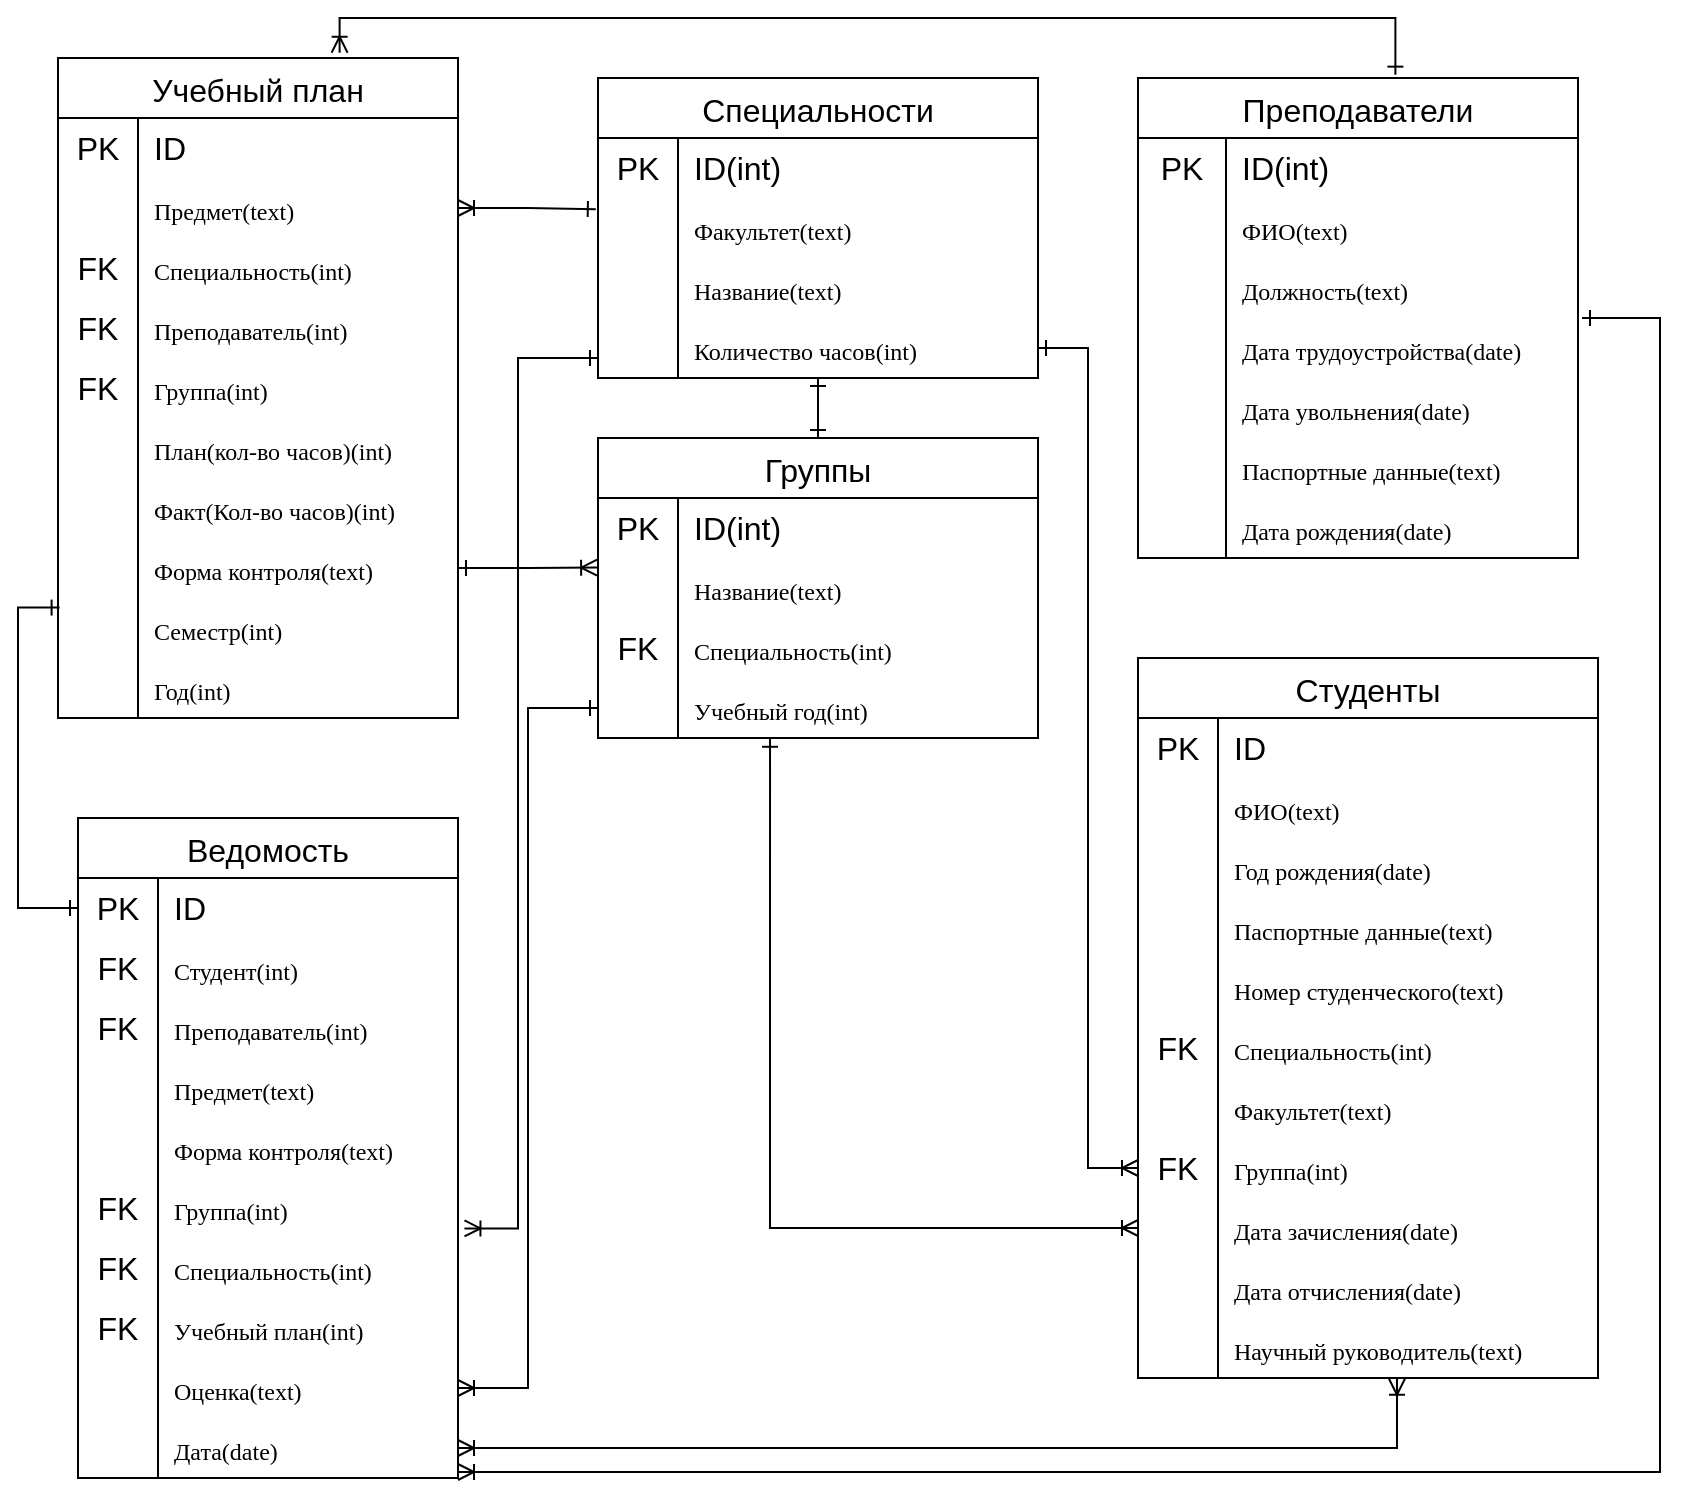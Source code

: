 <mxfile version="24.3.1" type="github">
  <diagram name="Page-1" id="2ca16b54-16f6-2749-3443-fa8db7711227">
    <mxGraphModel dx="1400" dy="1603" grid="1" gridSize="10" guides="1" tooltips="1" connect="1" arrows="1" fold="1" page="1" pageScale="1" pageWidth="1100" pageHeight="850" background="none" math="0" shadow="0">
      <root>
        <mxCell id="0" />
        <mxCell id="1" parent="0" />
        <mxCell id="u-qPDip1wJhZ4_mHXigb-9" value="Учебный план" style="shape=table;startSize=30;container=1;collapsible=0;childLayout=tableLayout;fixedRows=1;rowLines=0;fontStyle=0;strokeColor=default;fontSize=16;" parent="1" vertex="1">
          <mxGeometry x="60" y="-810" width="200" height="330" as="geometry" />
        </mxCell>
        <mxCell id="u-qPDip1wJhZ4_mHXigb-10" value="" style="shape=tableRow;horizontal=0;startSize=0;swimlaneHead=0;swimlaneBody=0;top=0;left=0;bottom=0;right=0;collapsible=0;dropTarget=0;fillColor=none;points=[[0,0.5],[1,0.5]];portConstraint=eastwest;strokeColor=inherit;fontSize=16;" parent="u-qPDip1wJhZ4_mHXigb-9" vertex="1">
          <mxGeometry y="30" width="200" height="30" as="geometry" />
        </mxCell>
        <mxCell id="u-qPDip1wJhZ4_mHXigb-11" value="PK" style="shape=partialRectangle;html=1;whiteSpace=wrap;connectable=0;fillColor=none;top=0;left=0;bottom=0;right=0;overflow=hidden;pointerEvents=1;strokeColor=inherit;fontSize=16;" parent="u-qPDip1wJhZ4_mHXigb-10" vertex="1">
          <mxGeometry width="40" height="30" as="geometry">
            <mxRectangle width="40" height="30" as="alternateBounds" />
          </mxGeometry>
        </mxCell>
        <mxCell id="u-qPDip1wJhZ4_mHXigb-12" value="ID" style="shape=partialRectangle;html=1;whiteSpace=wrap;connectable=0;fillColor=none;top=0;left=0;bottom=0;right=0;align=left;spacingLeft=6;overflow=hidden;strokeColor=inherit;fontSize=16;" parent="u-qPDip1wJhZ4_mHXigb-10" vertex="1">
          <mxGeometry x="40" width="160" height="30" as="geometry">
            <mxRectangle width="160" height="30" as="alternateBounds" />
          </mxGeometry>
        </mxCell>
        <mxCell id="u-qPDip1wJhZ4_mHXigb-13" value="" style="shape=tableRow;horizontal=0;startSize=0;swimlaneHead=0;swimlaneBody=0;top=0;left=0;bottom=0;right=0;collapsible=0;dropTarget=0;fillColor=none;points=[[0,0.5],[1,0.5]];portConstraint=eastwest;strokeColor=inherit;fontSize=16;" parent="u-qPDip1wJhZ4_mHXigb-9" vertex="1">
          <mxGeometry y="60" width="200" height="30" as="geometry" />
        </mxCell>
        <mxCell id="u-qPDip1wJhZ4_mHXigb-14" value="" style="shape=partialRectangle;html=1;whiteSpace=wrap;connectable=0;fillColor=none;top=0;left=0;bottom=0;right=0;overflow=hidden;strokeColor=inherit;fontSize=16;" parent="u-qPDip1wJhZ4_mHXigb-13" vertex="1">
          <mxGeometry width="40" height="30" as="geometry">
            <mxRectangle width="40" height="30" as="alternateBounds" />
          </mxGeometry>
        </mxCell>
        <mxCell id="u-qPDip1wJhZ4_mHXigb-15" value="&lt;span style=&quot;font-family: Verdana; font-size: 12px; text-wrap: nowrap;&quot;&gt;Предмет(text)&lt;/span&gt;" style="shape=partialRectangle;html=1;whiteSpace=wrap;connectable=0;fillColor=none;top=0;left=0;bottom=0;right=0;align=left;spacingLeft=6;overflow=hidden;strokeColor=inherit;fontSize=16;" parent="u-qPDip1wJhZ4_mHXigb-13" vertex="1">
          <mxGeometry x="40" width="160" height="30" as="geometry">
            <mxRectangle width="160" height="30" as="alternateBounds" />
          </mxGeometry>
        </mxCell>
        <mxCell id="u-qPDip1wJhZ4_mHXigb-16" value="" style="shape=tableRow;horizontal=0;startSize=0;swimlaneHead=0;swimlaneBody=0;top=0;left=0;bottom=0;right=0;collapsible=0;dropTarget=0;fillColor=none;points=[[0,0.5],[1,0.5]];portConstraint=eastwest;strokeColor=inherit;fontSize=16;" parent="u-qPDip1wJhZ4_mHXigb-9" vertex="1">
          <mxGeometry y="90" width="200" height="30" as="geometry" />
        </mxCell>
        <mxCell id="u-qPDip1wJhZ4_mHXigb-17" value="FK" style="shape=partialRectangle;html=1;whiteSpace=wrap;connectable=0;fillColor=none;top=0;left=0;bottom=0;right=0;overflow=hidden;strokeColor=inherit;fontSize=16;" parent="u-qPDip1wJhZ4_mHXigb-16" vertex="1">
          <mxGeometry width="40" height="30" as="geometry">
            <mxRectangle width="40" height="30" as="alternateBounds" />
          </mxGeometry>
        </mxCell>
        <mxCell id="u-qPDip1wJhZ4_mHXigb-18" value="&lt;span style=&quot;font-family: Verdana; font-size: 12px; text-wrap: nowrap;&quot;&gt;Специальность(int)&lt;/span&gt;" style="shape=partialRectangle;html=1;whiteSpace=wrap;connectable=0;fillColor=none;top=0;left=0;bottom=0;right=0;align=left;spacingLeft=6;overflow=hidden;strokeColor=inherit;fontSize=16;" parent="u-qPDip1wJhZ4_mHXigb-16" vertex="1">
          <mxGeometry x="40" width="160" height="30" as="geometry">
            <mxRectangle width="160" height="30" as="alternateBounds" />
          </mxGeometry>
        </mxCell>
        <mxCell id="u-qPDip1wJhZ4_mHXigb-19" value="" style="shape=tableRow;horizontal=0;startSize=0;swimlaneHead=0;swimlaneBody=0;top=0;left=0;bottom=0;right=0;collapsible=0;dropTarget=0;fillColor=none;points=[[0,0.5],[1,0.5]];portConstraint=eastwest;strokeColor=inherit;fontSize=16;" parent="u-qPDip1wJhZ4_mHXigb-9" vertex="1">
          <mxGeometry y="120" width="200" height="30" as="geometry" />
        </mxCell>
        <mxCell id="u-qPDip1wJhZ4_mHXigb-20" value="FK" style="shape=partialRectangle;html=1;whiteSpace=wrap;connectable=0;fillColor=none;top=0;left=0;bottom=0;right=0;overflow=hidden;strokeColor=inherit;fontSize=16;" parent="u-qPDip1wJhZ4_mHXigb-19" vertex="1">
          <mxGeometry width="40" height="30" as="geometry">
            <mxRectangle width="40" height="30" as="alternateBounds" />
          </mxGeometry>
        </mxCell>
        <mxCell id="u-qPDip1wJhZ4_mHXigb-21" value="&lt;span style=&quot;font-family: Verdana; font-size: 12px; text-wrap: nowrap;&quot;&gt;Преподаватель(int)&lt;/span&gt;" style="shape=partialRectangle;html=1;whiteSpace=wrap;connectable=0;fillColor=none;top=0;left=0;bottom=0;right=0;align=left;spacingLeft=6;overflow=hidden;strokeColor=inherit;fontSize=16;" parent="u-qPDip1wJhZ4_mHXigb-19" vertex="1">
          <mxGeometry x="40" width="160" height="30" as="geometry">
            <mxRectangle width="160" height="30" as="alternateBounds" />
          </mxGeometry>
        </mxCell>
        <mxCell id="u-qPDip1wJhZ4_mHXigb-22" value="" style="shape=tableRow;horizontal=0;startSize=0;swimlaneHead=0;swimlaneBody=0;top=0;left=0;bottom=0;right=0;collapsible=0;dropTarget=0;fillColor=none;points=[[0,0.5],[1,0.5]];portConstraint=eastwest;strokeColor=inherit;fontSize=16;" parent="u-qPDip1wJhZ4_mHXigb-9" vertex="1">
          <mxGeometry y="150" width="200" height="30" as="geometry" />
        </mxCell>
        <mxCell id="u-qPDip1wJhZ4_mHXigb-23" value="FK" style="shape=partialRectangle;html=1;whiteSpace=wrap;connectable=0;fillColor=none;top=0;left=0;bottom=0;right=0;overflow=hidden;strokeColor=inherit;fontSize=16;" parent="u-qPDip1wJhZ4_mHXigb-22" vertex="1">
          <mxGeometry width="40" height="30" as="geometry">
            <mxRectangle width="40" height="30" as="alternateBounds" />
          </mxGeometry>
        </mxCell>
        <mxCell id="u-qPDip1wJhZ4_mHXigb-24" value="&lt;span style=&quot;font-family: Verdana; font-size: 12px; text-wrap: nowrap;&quot;&gt;Группа(int)&lt;/span&gt;" style="shape=partialRectangle;html=1;whiteSpace=wrap;connectable=0;fillColor=none;top=0;left=0;bottom=0;right=0;align=left;spacingLeft=6;overflow=hidden;strokeColor=inherit;fontSize=16;" parent="u-qPDip1wJhZ4_mHXigb-22" vertex="1">
          <mxGeometry x="40" width="160" height="30" as="geometry">
            <mxRectangle width="160" height="30" as="alternateBounds" />
          </mxGeometry>
        </mxCell>
        <mxCell id="u-qPDip1wJhZ4_mHXigb-25" value="" style="shape=tableRow;horizontal=0;startSize=0;swimlaneHead=0;swimlaneBody=0;top=0;left=0;bottom=0;right=0;collapsible=0;dropTarget=0;fillColor=none;points=[[0,0.5],[1,0.5]];portConstraint=eastwest;strokeColor=inherit;fontSize=16;" parent="u-qPDip1wJhZ4_mHXigb-9" vertex="1">
          <mxGeometry y="180" width="200" height="30" as="geometry" />
        </mxCell>
        <mxCell id="u-qPDip1wJhZ4_mHXigb-26" value="" style="shape=partialRectangle;html=1;whiteSpace=wrap;connectable=0;fillColor=none;top=0;left=0;bottom=0;right=0;overflow=hidden;strokeColor=inherit;fontSize=16;" parent="u-qPDip1wJhZ4_mHXigb-25" vertex="1">
          <mxGeometry width="40" height="30" as="geometry">
            <mxRectangle width="40" height="30" as="alternateBounds" />
          </mxGeometry>
        </mxCell>
        <mxCell id="u-qPDip1wJhZ4_mHXigb-27" value="&lt;span style=&quot;font-family: Verdana; font-size: 12px; text-wrap: nowrap;&quot;&gt;План(кол-во часов)(int)&lt;/span&gt;" style="shape=partialRectangle;html=1;whiteSpace=wrap;connectable=0;fillColor=none;top=0;left=0;bottom=0;right=0;align=left;spacingLeft=6;overflow=hidden;strokeColor=inherit;fontSize=16;" parent="u-qPDip1wJhZ4_mHXigb-25" vertex="1">
          <mxGeometry x="40" width="160" height="30" as="geometry">
            <mxRectangle width="160" height="30" as="alternateBounds" />
          </mxGeometry>
        </mxCell>
        <mxCell id="u-qPDip1wJhZ4_mHXigb-28" value="" style="shape=tableRow;horizontal=0;startSize=0;swimlaneHead=0;swimlaneBody=0;top=0;left=0;bottom=0;right=0;collapsible=0;dropTarget=0;fillColor=none;points=[[0,0.5],[1,0.5]];portConstraint=eastwest;strokeColor=inherit;fontSize=16;" parent="u-qPDip1wJhZ4_mHXigb-9" vertex="1">
          <mxGeometry y="210" width="200" height="30" as="geometry" />
        </mxCell>
        <mxCell id="u-qPDip1wJhZ4_mHXigb-29" value="" style="shape=partialRectangle;html=1;whiteSpace=wrap;connectable=0;fillColor=none;top=0;left=0;bottom=0;right=0;overflow=hidden;strokeColor=inherit;fontSize=16;" parent="u-qPDip1wJhZ4_mHXigb-28" vertex="1">
          <mxGeometry width="40" height="30" as="geometry">
            <mxRectangle width="40" height="30" as="alternateBounds" />
          </mxGeometry>
        </mxCell>
        <mxCell id="u-qPDip1wJhZ4_mHXigb-30" value="&lt;span style=&quot;font-family: Verdana; font-size: 12px; text-wrap: nowrap;&quot;&gt;Факт(Кол-во часов)(int)&lt;/span&gt;" style="shape=partialRectangle;html=1;whiteSpace=wrap;connectable=0;fillColor=none;top=0;left=0;bottom=0;right=0;align=left;spacingLeft=6;overflow=hidden;strokeColor=inherit;fontSize=16;" parent="u-qPDip1wJhZ4_mHXigb-28" vertex="1">
          <mxGeometry x="40" width="160" height="30" as="geometry">
            <mxRectangle width="160" height="30" as="alternateBounds" />
          </mxGeometry>
        </mxCell>
        <mxCell id="u-qPDip1wJhZ4_mHXigb-31" value="" style="shape=tableRow;horizontal=0;startSize=0;swimlaneHead=0;swimlaneBody=0;top=0;left=0;bottom=0;right=0;collapsible=0;dropTarget=0;fillColor=none;points=[[0,0.5],[1,0.5]];portConstraint=eastwest;strokeColor=inherit;fontSize=16;" parent="u-qPDip1wJhZ4_mHXigb-9" vertex="1">
          <mxGeometry y="240" width="200" height="30" as="geometry" />
        </mxCell>
        <mxCell id="u-qPDip1wJhZ4_mHXigb-32" value="" style="shape=partialRectangle;html=1;whiteSpace=wrap;connectable=0;fillColor=none;top=0;left=0;bottom=0;right=0;overflow=hidden;strokeColor=inherit;fontSize=16;" parent="u-qPDip1wJhZ4_mHXigb-31" vertex="1">
          <mxGeometry width="40" height="30" as="geometry">
            <mxRectangle width="40" height="30" as="alternateBounds" />
          </mxGeometry>
        </mxCell>
        <mxCell id="u-qPDip1wJhZ4_mHXigb-33" value="&lt;span style=&quot;font-family: Verdana; font-size: 12px; text-wrap: nowrap;&quot;&gt;Форма контроля(text)&lt;/span&gt;" style="shape=partialRectangle;html=1;whiteSpace=wrap;connectable=0;fillColor=none;top=0;left=0;bottom=0;right=0;align=left;spacingLeft=6;overflow=hidden;strokeColor=inherit;fontSize=16;" parent="u-qPDip1wJhZ4_mHXigb-31" vertex="1">
          <mxGeometry x="40" width="160" height="30" as="geometry">
            <mxRectangle width="160" height="30" as="alternateBounds" />
          </mxGeometry>
        </mxCell>
        <mxCell id="u-qPDip1wJhZ4_mHXigb-34" value="" style="shape=tableRow;horizontal=0;startSize=0;swimlaneHead=0;swimlaneBody=0;top=0;left=0;bottom=0;right=0;collapsible=0;dropTarget=0;fillColor=none;points=[[0,0.5],[1,0.5]];portConstraint=eastwest;strokeColor=inherit;fontSize=16;" parent="u-qPDip1wJhZ4_mHXigb-9" vertex="1">
          <mxGeometry y="270" width="200" height="30" as="geometry" />
        </mxCell>
        <mxCell id="u-qPDip1wJhZ4_mHXigb-35" value="" style="shape=partialRectangle;html=1;whiteSpace=wrap;connectable=0;fillColor=none;top=0;left=0;bottom=0;right=0;overflow=hidden;strokeColor=inherit;fontSize=16;" parent="u-qPDip1wJhZ4_mHXigb-34" vertex="1">
          <mxGeometry width="40" height="30" as="geometry">
            <mxRectangle width="40" height="30" as="alternateBounds" />
          </mxGeometry>
        </mxCell>
        <mxCell id="u-qPDip1wJhZ4_mHXigb-36" value="&lt;span style=&quot;font-family: Verdana; font-size: 12px; text-wrap: nowrap;&quot;&gt;Семестр(int)&lt;/span&gt;" style="shape=partialRectangle;html=1;whiteSpace=wrap;connectable=0;fillColor=none;top=0;left=0;bottom=0;right=0;align=left;spacingLeft=6;overflow=hidden;strokeColor=inherit;fontSize=16;" parent="u-qPDip1wJhZ4_mHXigb-34" vertex="1">
          <mxGeometry x="40" width="160" height="30" as="geometry">
            <mxRectangle width="160" height="30" as="alternateBounds" />
          </mxGeometry>
        </mxCell>
        <mxCell id="u-qPDip1wJhZ4_mHXigb-37" value="" style="shape=tableRow;horizontal=0;startSize=0;swimlaneHead=0;swimlaneBody=0;top=0;left=0;bottom=0;right=0;collapsible=0;dropTarget=0;fillColor=none;points=[[0,0.5],[1,0.5]];portConstraint=eastwest;strokeColor=inherit;fontSize=16;" parent="u-qPDip1wJhZ4_mHXigb-9" vertex="1">
          <mxGeometry y="300" width="200" height="30" as="geometry" />
        </mxCell>
        <mxCell id="u-qPDip1wJhZ4_mHXigb-38" value="" style="shape=partialRectangle;html=1;whiteSpace=wrap;connectable=0;fillColor=none;top=0;left=0;bottom=0;right=0;overflow=hidden;strokeColor=inherit;fontSize=16;" parent="u-qPDip1wJhZ4_mHXigb-37" vertex="1">
          <mxGeometry width="40" height="30" as="geometry">
            <mxRectangle width="40" height="30" as="alternateBounds" />
          </mxGeometry>
        </mxCell>
        <mxCell id="u-qPDip1wJhZ4_mHXigb-39" value="&lt;span style=&quot;font-family: Verdana; font-size: 12px; text-wrap: nowrap;&quot;&gt;Год(int)&lt;/span&gt;" style="shape=partialRectangle;html=1;whiteSpace=wrap;connectable=0;fillColor=none;top=0;left=0;bottom=0;right=0;align=left;spacingLeft=6;overflow=hidden;strokeColor=inherit;fontSize=16;" parent="u-qPDip1wJhZ4_mHXigb-37" vertex="1">
          <mxGeometry x="40" width="160" height="30" as="geometry">
            <mxRectangle width="160" height="30" as="alternateBounds" />
          </mxGeometry>
        </mxCell>
        <mxCell id="u-qPDip1wJhZ4_mHXigb-178" style="edgeStyle=orthogonalEdgeStyle;rounded=0;orthogonalLoop=1;jettySize=auto;html=1;endArrow=ERone;endFill=0;startArrow=ERoneToMany;startFill=0;" parent="1" edge="1">
          <mxGeometry relative="1" as="geometry">
            <mxPoint x="830" y="-680" as="targetPoint" />
            <mxPoint x="260" y="-103" as="sourcePoint" />
            <Array as="points">
              <mxPoint x="861" y="-103" />
              <mxPoint x="861" y="-680" />
              <mxPoint x="822" y="-680" />
            </Array>
          </mxGeometry>
        </mxCell>
        <mxCell id="u-qPDip1wJhZ4_mHXigb-40" value="Ведомость" style="shape=table;startSize=30;container=1;collapsible=0;childLayout=tableLayout;fixedRows=1;rowLines=0;fontStyle=0;strokeColor=default;fontSize=16;" parent="1" vertex="1">
          <mxGeometry x="70" y="-430" width="190" height="330" as="geometry" />
        </mxCell>
        <mxCell id="u-qPDip1wJhZ4_mHXigb-41" value="" style="shape=tableRow;horizontal=0;startSize=0;swimlaneHead=0;swimlaneBody=0;top=0;left=0;bottom=0;right=0;collapsible=0;dropTarget=0;fillColor=none;points=[[0,0.5],[1,0.5]];portConstraint=eastwest;strokeColor=inherit;fontSize=16;" parent="u-qPDip1wJhZ4_mHXigb-40" vertex="1">
          <mxGeometry y="30" width="190" height="30" as="geometry" />
        </mxCell>
        <mxCell id="u-qPDip1wJhZ4_mHXigb-42" value="PK" style="shape=partialRectangle;html=1;whiteSpace=wrap;connectable=0;fillColor=none;top=0;left=0;bottom=0;right=0;overflow=hidden;pointerEvents=1;strokeColor=inherit;fontSize=16;" parent="u-qPDip1wJhZ4_mHXigb-41" vertex="1">
          <mxGeometry width="40" height="30" as="geometry">
            <mxRectangle width="40" height="30" as="alternateBounds" />
          </mxGeometry>
        </mxCell>
        <mxCell id="u-qPDip1wJhZ4_mHXigb-43" value="ID" style="shape=partialRectangle;html=1;whiteSpace=wrap;connectable=0;fillColor=none;top=0;left=0;bottom=0;right=0;align=left;spacingLeft=6;overflow=hidden;strokeColor=inherit;fontSize=16;" parent="u-qPDip1wJhZ4_mHXigb-41" vertex="1">
          <mxGeometry x="40" width="150" height="30" as="geometry">
            <mxRectangle width="150" height="30" as="alternateBounds" />
          </mxGeometry>
        </mxCell>
        <mxCell id="u-qPDip1wJhZ4_mHXigb-44" value="" style="shape=tableRow;horizontal=0;startSize=0;swimlaneHead=0;swimlaneBody=0;top=0;left=0;bottom=0;right=0;collapsible=0;dropTarget=0;fillColor=none;points=[[0,0.5],[1,0.5]];portConstraint=eastwest;strokeColor=inherit;fontSize=16;" parent="u-qPDip1wJhZ4_mHXigb-40" vertex="1">
          <mxGeometry y="60" width="190" height="30" as="geometry" />
        </mxCell>
        <mxCell id="u-qPDip1wJhZ4_mHXigb-45" value="FK" style="shape=partialRectangle;html=1;whiteSpace=wrap;connectable=0;fillColor=none;top=0;left=0;bottom=0;right=0;overflow=hidden;strokeColor=inherit;fontSize=16;" parent="u-qPDip1wJhZ4_mHXigb-44" vertex="1">
          <mxGeometry width="40" height="30" as="geometry">
            <mxRectangle width="40" height="30" as="alternateBounds" />
          </mxGeometry>
        </mxCell>
        <mxCell id="u-qPDip1wJhZ4_mHXigb-46" value="&lt;span style=&quot;font-family: Verdana; font-size: 12px; text-wrap: nowrap;&quot;&gt;Студент(int)&lt;/span&gt;" style="shape=partialRectangle;html=1;whiteSpace=wrap;connectable=0;fillColor=none;top=0;left=0;bottom=0;right=0;align=left;spacingLeft=6;overflow=hidden;strokeColor=inherit;fontSize=16;" parent="u-qPDip1wJhZ4_mHXigb-44" vertex="1">
          <mxGeometry x="40" width="150" height="30" as="geometry">
            <mxRectangle width="150" height="30" as="alternateBounds" />
          </mxGeometry>
        </mxCell>
        <mxCell id="u-qPDip1wJhZ4_mHXigb-47" value="" style="shape=tableRow;horizontal=0;startSize=0;swimlaneHead=0;swimlaneBody=0;top=0;left=0;bottom=0;right=0;collapsible=0;dropTarget=0;fillColor=none;points=[[0,0.5],[1,0.5]];portConstraint=eastwest;strokeColor=inherit;fontSize=16;" parent="u-qPDip1wJhZ4_mHXigb-40" vertex="1">
          <mxGeometry y="90" width="190" height="30" as="geometry" />
        </mxCell>
        <mxCell id="u-qPDip1wJhZ4_mHXigb-48" value="FK" style="shape=partialRectangle;html=1;whiteSpace=wrap;connectable=0;fillColor=none;top=0;left=0;bottom=0;right=0;overflow=hidden;strokeColor=inherit;fontSize=16;" parent="u-qPDip1wJhZ4_mHXigb-47" vertex="1">
          <mxGeometry width="40" height="30" as="geometry">
            <mxRectangle width="40" height="30" as="alternateBounds" />
          </mxGeometry>
        </mxCell>
        <mxCell id="u-qPDip1wJhZ4_mHXigb-49" value="&lt;span style=&quot;font-family: Verdana; font-size: 12px; text-wrap: nowrap;&quot;&gt;Преподаватель(int)&lt;/span&gt;" style="shape=partialRectangle;html=1;whiteSpace=wrap;connectable=0;fillColor=none;top=0;left=0;bottom=0;right=0;align=left;spacingLeft=6;overflow=hidden;strokeColor=inherit;fontSize=16;" parent="u-qPDip1wJhZ4_mHXigb-47" vertex="1">
          <mxGeometry x="40" width="150" height="30" as="geometry">
            <mxRectangle width="150" height="30" as="alternateBounds" />
          </mxGeometry>
        </mxCell>
        <mxCell id="u-qPDip1wJhZ4_mHXigb-50" value="" style="shape=tableRow;horizontal=0;startSize=0;swimlaneHead=0;swimlaneBody=0;top=0;left=0;bottom=0;right=0;collapsible=0;dropTarget=0;fillColor=none;points=[[0,0.5],[1,0.5]];portConstraint=eastwest;strokeColor=inherit;fontSize=16;" parent="u-qPDip1wJhZ4_mHXigb-40" vertex="1">
          <mxGeometry y="120" width="190" height="30" as="geometry" />
        </mxCell>
        <mxCell id="u-qPDip1wJhZ4_mHXigb-51" value="" style="shape=partialRectangle;html=1;whiteSpace=wrap;connectable=0;fillColor=none;top=0;left=0;bottom=0;right=0;overflow=hidden;strokeColor=inherit;fontSize=16;" parent="u-qPDip1wJhZ4_mHXigb-50" vertex="1">
          <mxGeometry width="40" height="30" as="geometry">
            <mxRectangle width="40" height="30" as="alternateBounds" />
          </mxGeometry>
        </mxCell>
        <mxCell id="u-qPDip1wJhZ4_mHXigb-52" value="&lt;span style=&quot;font-family: Verdana; font-size: 12px; text-wrap: nowrap;&quot;&gt;Предмет(text)&lt;/span&gt;" style="shape=partialRectangle;html=1;whiteSpace=wrap;connectable=0;fillColor=none;top=0;left=0;bottom=0;right=0;align=left;spacingLeft=6;overflow=hidden;strokeColor=inherit;fontSize=16;" parent="u-qPDip1wJhZ4_mHXigb-50" vertex="1">
          <mxGeometry x="40" width="150" height="30" as="geometry">
            <mxRectangle width="150" height="30" as="alternateBounds" />
          </mxGeometry>
        </mxCell>
        <mxCell id="u-qPDip1wJhZ4_mHXigb-53" value="" style="shape=tableRow;horizontal=0;startSize=0;swimlaneHead=0;swimlaneBody=0;top=0;left=0;bottom=0;right=0;collapsible=0;dropTarget=0;fillColor=none;points=[[0,0.5],[1,0.5]];portConstraint=eastwest;strokeColor=inherit;fontSize=16;" parent="u-qPDip1wJhZ4_mHXigb-40" vertex="1">
          <mxGeometry y="150" width="190" height="30" as="geometry" />
        </mxCell>
        <mxCell id="u-qPDip1wJhZ4_mHXigb-54" value="" style="shape=partialRectangle;html=1;whiteSpace=wrap;connectable=0;fillColor=none;top=0;left=0;bottom=0;right=0;overflow=hidden;strokeColor=inherit;fontSize=16;" parent="u-qPDip1wJhZ4_mHXigb-53" vertex="1">
          <mxGeometry width="40" height="30" as="geometry">
            <mxRectangle width="40" height="30" as="alternateBounds" />
          </mxGeometry>
        </mxCell>
        <mxCell id="u-qPDip1wJhZ4_mHXigb-55" value="&lt;span style=&quot;font-family: Verdana; font-size: 12px; text-wrap: nowrap;&quot;&gt;Форма контроля(text)&lt;/span&gt;" style="shape=partialRectangle;html=1;whiteSpace=wrap;connectable=0;fillColor=none;top=0;left=0;bottom=0;right=0;align=left;spacingLeft=6;overflow=hidden;strokeColor=inherit;fontSize=16;" parent="u-qPDip1wJhZ4_mHXigb-53" vertex="1">
          <mxGeometry x="40" width="150" height="30" as="geometry">
            <mxRectangle width="150" height="30" as="alternateBounds" />
          </mxGeometry>
        </mxCell>
        <mxCell id="u-qPDip1wJhZ4_mHXigb-56" value="" style="shape=tableRow;horizontal=0;startSize=0;swimlaneHead=0;swimlaneBody=0;top=0;left=0;bottom=0;right=0;collapsible=0;dropTarget=0;fillColor=none;points=[[0,0.5],[1,0.5]];portConstraint=eastwest;strokeColor=inherit;fontSize=16;" parent="u-qPDip1wJhZ4_mHXigb-40" vertex="1">
          <mxGeometry y="180" width="190" height="30" as="geometry" />
        </mxCell>
        <mxCell id="u-qPDip1wJhZ4_mHXigb-57" value="FK" style="shape=partialRectangle;html=1;whiteSpace=wrap;connectable=0;fillColor=none;top=0;left=0;bottom=0;right=0;overflow=hidden;strokeColor=inherit;fontSize=16;" parent="u-qPDip1wJhZ4_mHXigb-56" vertex="1">
          <mxGeometry width="40" height="30" as="geometry">
            <mxRectangle width="40" height="30" as="alternateBounds" />
          </mxGeometry>
        </mxCell>
        <mxCell id="u-qPDip1wJhZ4_mHXigb-58" value="&lt;span style=&quot;font-family: Verdana; font-size: 12px; text-wrap: nowrap;&quot;&gt;Группа(int)&lt;/span&gt;" style="shape=partialRectangle;html=1;whiteSpace=wrap;connectable=0;fillColor=none;top=0;left=0;bottom=0;right=0;align=left;spacingLeft=6;overflow=hidden;strokeColor=inherit;fontSize=16;" parent="u-qPDip1wJhZ4_mHXigb-56" vertex="1">
          <mxGeometry x="40" width="150" height="30" as="geometry">
            <mxRectangle width="150" height="30" as="alternateBounds" />
          </mxGeometry>
        </mxCell>
        <mxCell id="u-qPDip1wJhZ4_mHXigb-59" value="" style="shape=tableRow;horizontal=0;startSize=0;swimlaneHead=0;swimlaneBody=0;top=0;left=0;bottom=0;right=0;collapsible=0;dropTarget=0;fillColor=none;points=[[0,0.5],[1,0.5]];portConstraint=eastwest;strokeColor=inherit;fontSize=16;" parent="u-qPDip1wJhZ4_mHXigb-40" vertex="1">
          <mxGeometry y="210" width="190" height="30" as="geometry" />
        </mxCell>
        <mxCell id="u-qPDip1wJhZ4_mHXigb-60" value="FK" style="shape=partialRectangle;html=1;whiteSpace=wrap;connectable=0;fillColor=none;top=0;left=0;bottom=0;right=0;overflow=hidden;strokeColor=inherit;fontSize=16;" parent="u-qPDip1wJhZ4_mHXigb-59" vertex="1">
          <mxGeometry width="40" height="30" as="geometry">
            <mxRectangle width="40" height="30" as="alternateBounds" />
          </mxGeometry>
        </mxCell>
        <mxCell id="u-qPDip1wJhZ4_mHXigb-61" value="&lt;span style=&quot;font-family: Verdana; font-size: 12px; text-wrap: nowrap;&quot;&gt;Специальность(int)&lt;/span&gt;" style="shape=partialRectangle;html=1;whiteSpace=wrap;connectable=0;fillColor=none;top=0;left=0;bottom=0;right=0;align=left;spacingLeft=6;overflow=hidden;strokeColor=inherit;fontSize=16;" parent="u-qPDip1wJhZ4_mHXigb-59" vertex="1">
          <mxGeometry x="40" width="150" height="30" as="geometry">
            <mxRectangle width="150" height="30" as="alternateBounds" />
          </mxGeometry>
        </mxCell>
        <mxCell id="u-qPDip1wJhZ4_mHXigb-62" value="" style="shape=tableRow;horizontal=0;startSize=0;swimlaneHead=0;swimlaneBody=0;top=0;left=0;bottom=0;right=0;collapsible=0;dropTarget=0;fillColor=none;points=[[0,0.5],[1,0.5]];portConstraint=eastwest;strokeColor=inherit;fontSize=16;" parent="u-qPDip1wJhZ4_mHXigb-40" vertex="1">
          <mxGeometry y="240" width="190" height="30" as="geometry" />
        </mxCell>
        <mxCell id="u-qPDip1wJhZ4_mHXigb-63" value="FK" style="shape=partialRectangle;html=1;whiteSpace=wrap;connectable=0;fillColor=none;top=0;left=0;bottom=0;right=0;overflow=hidden;strokeColor=inherit;fontSize=16;" parent="u-qPDip1wJhZ4_mHXigb-62" vertex="1">
          <mxGeometry width="40" height="30" as="geometry">
            <mxRectangle width="40" height="30" as="alternateBounds" />
          </mxGeometry>
        </mxCell>
        <mxCell id="u-qPDip1wJhZ4_mHXigb-64" value="&lt;span style=&quot;font-family: Verdana; font-size: 12px; text-wrap: nowrap;&quot;&gt;Учебный план(int)&lt;/span&gt;" style="shape=partialRectangle;html=1;whiteSpace=wrap;connectable=0;fillColor=none;top=0;left=0;bottom=0;right=0;align=left;spacingLeft=6;overflow=hidden;strokeColor=inherit;fontSize=16;" parent="u-qPDip1wJhZ4_mHXigb-62" vertex="1">
          <mxGeometry x="40" width="150" height="30" as="geometry">
            <mxRectangle width="150" height="30" as="alternateBounds" />
          </mxGeometry>
        </mxCell>
        <mxCell id="u-qPDip1wJhZ4_mHXigb-65" value="" style="shape=tableRow;horizontal=0;startSize=0;swimlaneHead=0;swimlaneBody=0;top=0;left=0;bottom=0;right=0;collapsible=0;dropTarget=0;fillColor=none;points=[[0,0.5],[1,0.5]];portConstraint=eastwest;strokeColor=inherit;fontSize=16;" parent="u-qPDip1wJhZ4_mHXigb-40" vertex="1">
          <mxGeometry y="270" width="190" height="30" as="geometry" />
        </mxCell>
        <mxCell id="u-qPDip1wJhZ4_mHXigb-66" value="" style="shape=partialRectangle;html=1;whiteSpace=wrap;connectable=0;fillColor=none;top=0;left=0;bottom=0;right=0;overflow=hidden;strokeColor=inherit;fontSize=16;" parent="u-qPDip1wJhZ4_mHXigb-65" vertex="1">
          <mxGeometry width="40" height="30" as="geometry">
            <mxRectangle width="40" height="30" as="alternateBounds" />
          </mxGeometry>
        </mxCell>
        <mxCell id="u-qPDip1wJhZ4_mHXigb-67" value="&lt;span style=&quot;font-family: Verdana; font-size: 12px; text-wrap: nowrap;&quot;&gt;Оценка(text)&lt;/span&gt;" style="shape=partialRectangle;html=1;whiteSpace=wrap;connectable=0;fillColor=none;top=0;left=0;bottom=0;right=0;align=left;spacingLeft=6;overflow=hidden;strokeColor=inherit;fontSize=16;" parent="u-qPDip1wJhZ4_mHXigb-65" vertex="1">
          <mxGeometry x="40" width="150" height="30" as="geometry">
            <mxRectangle width="150" height="30" as="alternateBounds" />
          </mxGeometry>
        </mxCell>
        <mxCell id="u-qPDip1wJhZ4_mHXigb-68" value="" style="shape=tableRow;horizontal=0;startSize=0;swimlaneHead=0;swimlaneBody=0;top=0;left=0;bottom=0;right=0;collapsible=0;dropTarget=0;fillColor=none;points=[[0,0.5],[1,0.5]];portConstraint=eastwest;strokeColor=inherit;fontSize=16;" parent="u-qPDip1wJhZ4_mHXigb-40" vertex="1">
          <mxGeometry y="300" width="190" height="30" as="geometry" />
        </mxCell>
        <mxCell id="u-qPDip1wJhZ4_mHXigb-69" value="" style="shape=partialRectangle;html=1;whiteSpace=wrap;connectable=0;fillColor=none;top=0;left=0;bottom=0;right=0;overflow=hidden;strokeColor=inherit;fontSize=16;" parent="u-qPDip1wJhZ4_mHXigb-68" vertex="1">
          <mxGeometry width="40" height="30" as="geometry">
            <mxRectangle width="40" height="30" as="alternateBounds" />
          </mxGeometry>
        </mxCell>
        <mxCell id="u-qPDip1wJhZ4_mHXigb-70" value="&lt;span style=&quot;font-family: Verdana; font-size: 12px; text-wrap: nowrap;&quot;&gt;Дата(date)&lt;/span&gt;" style="shape=partialRectangle;html=1;whiteSpace=wrap;connectable=0;fillColor=none;top=0;left=0;bottom=0;right=0;align=left;spacingLeft=6;overflow=hidden;strokeColor=inherit;fontSize=16;" parent="u-qPDip1wJhZ4_mHXigb-68" vertex="1">
          <mxGeometry x="40" width="150" height="30" as="geometry">
            <mxRectangle width="150" height="30" as="alternateBounds" />
          </mxGeometry>
        </mxCell>
        <mxCell id="u-qPDip1wJhZ4_mHXigb-72" value="Студенты" style="shape=table;startSize=30;container=1;collapsible=0;childLayout=tableLayout;fixedRows=1;rowLines=0;fontStyle=0;strokeColor=default;fontSize=16;" parent="1" vertex="1">
          <mxGeometry x="600" y="-510" width="230" height="360" as="geometry" />
        </mxCell>
        <mxCell id="u-qPDip1wJhZ4_mHXigb-73" value="" style="shape=tableRow;horizontal=0;startSize=0;swimlaneHead=0;swimlaneBody=0;top=0;left=0;bottom=0;right=0;collapsible=0;dropTarget=0;fillColor=none;points=[[0,0.5],[1,0.5]];portConstraint=eastwest;strokeColor=inherit;fontSize=16;" parent="u-qPDip1wJhZ4_mHXigb-72" vertex="1">
          <mxGeometry y="30" width="230" height="30" as="geometry" />
        </mxCell>
        <mxCell id="u-qPDip1wJhZ4_mHXigb-74" value="PK" style="shape=partialRectangle;html=1;whiteSpace=wrap;connectable=0;fillColor=none;top=0;left=0;bottom=0;right=0;overflow=hidden;pointerEvents=1;strokeColor=inherit;fontSize=16;" parent="u-qPDip1wJhZ4_mHXigb-73" vertex="1">
          <mxGeometry width="40" height="30" as="geometry">
            <mxRectangle width="40" height="30" as="alternateBounds" />
          </mxGeometry>
        </mxCell>
        <mxCell id="u-qPDip1wJhZ4_mHXigb-75" value="ID" style="shape=partialRectangle;html=1;whiteSpace=wrap;connectable=0;fillColor=none;top=0;left=0;bottom=0;right=0;align=left;spacingLeft=6;overflow=hidden;strokeColor=inherit;fontSize=16;" parent="u-qPDip1wJhZ4_mHXigb-73" vertex="1">
          <mxGeometry x="40" width="190" height="30" as="geometry">
            <mxRectangle width="190" height="30" as="alternateBounds" />
          </mxGeometry>
        </mxCell>
        <mxCell id="u-qPDip1wJhZ4_mHXigb-76" value="" style="shape=tableRow;horizontal=0;startSize=0;swimlaneHead=0;swimlaneBody=0;top=0;left=0;bottom=0;right=0;collapsible=0;dropTarget=0;fillColor=none;points=[[0,0.5],[1,0.5]];portConstraint=eastwest;strokeColor=inherit;fontSize=16;" parent="u-qPDip1wJhZ4_mHXigb-72" vertex="1">
          <mxGeometry y="60" width="230" height="30" as="geometry" />
        </mxCell>
        <mxCell id="u-qPDip1wJhZ4_mHXigb-77" value="" style="shape=partialRectangle;html=1;whiteSpace=wrap;connectable=0;fillColor=none;top=0;left=0;bottom=0;right=0;overflow=hidden;strokeColor=inherit;fontSize=16;" parent="u-qPDip1wJhZ4_mHXigb-76" vertex="1">
          <mxGeometry width="40" height="30" as="geometry">
            <mxRectangle width="40" height="30" as="alternateBounds" />
          </mxGeometry>
        </mxCell>
        <mxCell id="u-qPDip1wJhZ4_mHXigb-78" value="&lt;span style=&quot;font-family: Verdana; font-size: 12px; text-wrap: nowrap;&quot;&gt;ФИО(text)&lt;/span&gt;" style="shape=partialRectangle;html=1;whiteSpace=wrap;connectable=0;fillColor=none;top=0;left=0;bottom=0;right=0;align=left;spacingLeft=6;overflow=hidden;strokeColor=inherit;fontSize=16;" parent="u-qPDip1wJhZ4_mHXigb-76" vertex="1">
          <mxGeometry x="40" width="190" height="30" as="geometry">
            <mxRectangle width="190" height="30" as="alternateBounds" />
          </mxGeometry>
        </mxCell>
        <mxCell id="u-qPDip1wJhZ4_mHXigb-79" value="" style="shape=tableRow;horizontal=0;startSize=0;swimlaneHead=0;swimlaneBody=0;top=0;left=0;bottom=0;right=0;collapsible=0;dropTarget=0;fillColor=none;points=[[0,0.5],[1,0.5]];portConstraint=eastwest;strokeColor=inherit;fontSize=16;" parent="u-qPDip1wJhZ4_mHXigb-72" vertex="1">
          <mxGeometry y="90" width="230" height="30" as="geometry" />
        </mxCell>
        <mxCell id="u-qPDip1wJhZ4_mHXigb-80" value="" style="shape=partialRectangle;html=1;whiteSpace=wrap;connectable=0;fillColor=none;top=0;left=0;bottom=0;right=0;overflow=hidden;strokeColor=inherit;fontSize=16;" parent="u-qPDip1wJhZ4_mHXigb-79" vertex="1">
          <mxGeometry width="40" height="30" as="geometry">
            <mxRectangle width="40" height="30" as="alternateBounds" />
          </mxGeometry>
        </mxCell>
        <mxCell id="u-qPDip1wJhZ4_mHXigb-81" value="&lt;span style=&quot;font-family: Verdana; font-size: 12px; text-wrap: nowrap;&quot;&gt;Год рождения(date)&lt;/span&gt;" style="shape=partialRectangle;html=1;whiteSpace=wrap;connectable=0;fillColor=none;top=0;left=0;bottom=0;right=0;align=left;spacingLeft=6;overflow=hidden;strokeColor=inherit;fontSize=16;" parent="u-qPDip1wJhZ4_mHXigb-79" vertex="1">
          <mxGeometry x="40" width="190" height="30" as="geometry">
            <mxRectangle width="190" height="30" as="alternateBounds" />
          </mxGeometry>
        </mxCell>
        <mxCell id="u-qPDip1wJhZ4_mHXigb-82" value="" style="shape=tableRow;horizontal=0;startSize=0;swimlaneHead=0;swimlaneBody=0;top=0;left=0;bottom=0;right=0;collapsible=0;dropTarget=0;fillColor=none;points=[[0,0.5],[1,0.5]];portConstraint=eastwest;strokeColor=inherit;fontSize=16;" parent="u-qPDip1wJhZ4_mHXigb-72" vertex="1">
          <mxGeometry y="120" width="230" height="30" as="geometry" />
        </mxCell>
        <mxCell id="u-qPDip1wJhZ4_mHXigb-83" value="" style="shape=partialRectangle;html=1;whiteSpace=wrap;connectable=0;fillColor=none;top=0;left=0;bottom=0;right=0;overflow=hidden;strokeColor=inherit;fontSize=16;" parent="u-qPDip1wJhZ4_mHXigb-82" vertex="1">
          <mxGeometry width="40" height="30" as="geometry">
            <mxRectangle width="40" height="30" as="alternateBounds" />
          </mxGeometry>
        </mxCell>
        <mxCell id="u-qPDip1wJhZ4_mHXigb-84" value="&lt;span style=&quot;font-family: Verdana; font-size: 12px; text-wrap: nowrap;&quot;&gt;Паспортные данные(text)&lt;/span&gt;" style="shape=partialRectangle;html=1;whiteSpace=wrap;connectable=0;fillColor=none;top=0;left=0;bottom=0;right=0;align=left;spacingLeft=6;overflow=hidden;strokeColor=inherit;fontSize=16;" parent="u-qPDip1wJhZ4_mHXigb-82" vertex="1">
          <mxGeometry x="40" width="190" height="30" as="geometry">
            <mxRectangle width="190" height="30" as="alternateBounds" />
          </mxGeometry>
        </mxCell>
        <mxCell id="u-qPDip1wJhZ4_mHXigb-85" value="" style="shape=tableRow;horizontal=0;startSize=0;swimlaneHead=0;swimlaneBody=0;top=0;left=0;bottom=0;right=0;collapsible=0;dropTarget=0;fillColor=none;points=[[0,0.5],[1,0.5]];portConstraint=eastwest;strokeColor=inherit;fontSize=16;" parent="u-qPDip1wJhZ4_mHXigb-72" vertex="1">
          <mxGeometry y="150" width="230" height="30" as="geometry" />
        </mxCell>
        <mxCell id="u-qPDip1wJhZ4_mHXigb-86" value="" style="shape=partialRectangle;html=1;whiteSpace=wrap;connectable=0;fillColor=none;top=0;left=0;bottom=0;right=0;overflow=hidden;strokeColor=inherit;fontSize=16;" parent="u-qPDip1wJhZ4_mHXigb-85" vertex="1">
          <mxGeometry width="40" height="30" as="geometry">
            <mxRectangle width="40" height="30" as="alternateBounds" />
          </mxGeometry>
        </mxCell>
        <mxCell id="u-qPDip1wJhZ4_mHXigb-87" value="&lt;span style=&quot;font-family: Verdana; font-size: 12px; text-wrap: nowrap;&quot;&gt;Номер студенческого(text)&lt;/span&gt;" style="shape=partialRectangle;html=1;whiteSpace=wrap;connectable=0;fillColor=none;top=0;left=0;bottom=0;right=0;align=left;spacingLeft=6;overflow=hidden;strokeColor=inherit;fontSize=16;" parent="u-qPDip1wJhZ4_mHXigb-85" vertex="1">
          <mxGeometry x="40" width="190" height="30" as="geometry">
            <mxRectangle width="190" height="30" as="alternateBounds" />
          </mxGeometry>
        </mxCell>
        <mxCell id="u-qPDip1wJhZ4_mHXigb-88" value="" style="shape=tableRow;horizontal=0;startSize=0;swimlaneHead=0;swimlaneBody=0;top=0;left=0;bottom=0;right=0;collapsible=0;dropTarget=0;fillColor=none;points=[[0,0.5],[1,0.5]];portConstraint=eastwest;strokeColor=inherit;fontSize=16;" parent="u-qPDip1wJhZ4_mHXigb-72" vertex="1">
          <mxGeometry y="180" width="230" height="30" as="geometry" />
        </mxCell>
        <mxCell id="u-qPDip1wJhZ4_mHXigb-89" value="FK" style="shape=partialRectangle;html=1;whiteSpace=wrap;connectable=0;fillColor=none;top=0;left=0;bottom=0;right=0;overflow=hidden;strokeColor=inherit;fontSize=16;" parent="u-qPDip1wJhZ4_mHXigb-88" vertex="1">
          <mxGeometry width="40" height="30" as="geometry">
            <mxRectangle width="40" height="30" as="alternateBounds" />
          </mxGeometry>
        </mxCell>
        <mxCell id="u-qPDip1wJhZ4_mHXigb-90" value="&lt;span style=&quot;font-family: Verdana; font-size: 12px; text-wrap: nowrap;&quot;&gt;Специальность(int)&lt;/span&gt;" style="shape=partialRectangle;html=1;whiteSpace=wrap;connectable=0;fillColor=none;top=0;left=0;bottom=0;right=0;align=left;spacingLeft=6;overflow=hidden;strokeColor=inherit;fontSize=16;" parent="u-qPDip1wJhZ4_mHXigb-88" vertex="1">
          <mxGeometry x="40" width="190" height="30" as="geometry">
            <mxRectangle width="190" height="30" as="alternateBounds" />
          </mxGeometry>
        </mxCell>
        <mxCell id="u-qPDip1wJhZ4_mHXigb-91" value="" style="shape=tableRow;horizontal=0;startSize=0;swimlaneHead=0;swimlaneBody=0;top=0;left=0;bottom=0;right=0;collapsible=0;dropTarget=0;fillColor=none;points=[[0,0.5],[1,0.5]];portConstraint=eastwest;strokeColor=inherit;fontSize=16;" parent="u-qPDip1wJhZ4_mHXigb-72" vertex="1">
          <mxGeometry y="210" width="230" height="30" as="geometry" />
        </mxCell>
        <mxCell id="u-qPDip1wJhZ4_mHXigb-92" value="" style="shape=partialRectangle;html=1;whiteSpace=wrap;connectable=0;fillColor=none;top=0;left=0;bottom=0;right=0;overflow=hidden;strokeColor=inherit;fontSize=16;" parent="u-qPDip1wJhZ4_mHXigb-91" vertex="1">
          <mxGeometry width="40" height="30" as="geometry">
            <mxRectangle width="40" height="30" as="alternateBounds" />
          </mxGeometry>
        </mxCell>
        <mxCell id="u-qPDip1wJhZ4_mHXigb-93" value="&lt;span style=&quot;font-family: Verdana; font-size: 12px; text-wrap: nowrap;&quot;&gt;Факультет(text)&lt;/span&gt;" style="shape=partialRectangle;html=1;whiteSpace=wrap;connectable=0;fillColor=none;top=0;left=0;bottom=0;right=0;align=left;spacingLeft=6;overflow=hidden;strokeColor=inherit;fontSize=16;" parent="u-qPDip1wJhZ4_mHXigb-91" vertex="1">
          <mxGeometry x="40" width="190" height="30" as="geometry">
            <mxRectangle width="190" height="30" as="alternateBounds" />
          </mxGeometry>
        </mxCell>
        <mxCell id="u-qPDip1wJhZ4_mHXigb-94" value="" style="shape=tableRow;horizontal=0;startSize=0;swimlaneHead=0;swimlaneBody=0;top=0;left=0;bottom=0;right=0;collapsible=0;dropTarget=0;fillColor=none;points=[[0,0.5],[1,0.5]];portConstraint=eastwest;strokeColor=inherit;fontSize=16;" parent="u-qPDip1wJhZ4_mHXigb-72" vertex="1">
          <mxGeometry y="240" width="230" height="30" as="geometry" />
        </mxCell>
        <mxCell id="u-qPDip1wJhZ4_mHXigb-95" value="FK" style="shape=partialRectangle;html=1;whiteSpace=wrap;connectable=0;fillColor=none;top=0;left=0;bottom=0;right=0;overflow=hidden;strokeColor=inherit;fontSize=16;" parent="u-qPDip1wJhZ4_mHXigb-94" vertex="1">
          <mxGeometry width="40" height="30" as="geometry">
            <mxRectangle width="40" height="30" as="alternateBounds" />
          </mxGeometry>
        </mxCell>
        <mxCell id="u-qPDip1wJhZ4_mHXigb-96" value="&lt;span style=&quot;font-family: Verdana; font-size: 12px; text-wrap: nowrap;&quot;&gt;Группа(int)&lt;/span&gt;" style="shape=partialRectangle;html=1;whiteSpace=wrap;connectable=0;fillColor=none;top=0;left=0;bottom=0;right=0;align=left;spacingLeft=6;overflow=hidden;strokeColor=inherit;fontSize=16;" parent="u-qPDip1wJhZ4_mHXigb-94" vertex="1">
          <mxGeometry x="40" width="190" height="30" as="geometry">
            <mxRectangle width="190" height="30" as="alternateBounds" />
          </mxGeometry>
        </mxCell>
        <mxCell id="u-qPDip1wJhZ4_mHXigb-97" value="" style="shape=tableRow;horizontal=0;startSize=0;swimlaneHead=0;swimlaneBody=0;top=0;left=0;bottom=0;right=0;collapsible=0;dropTarget=0;fillColor=none;points=[[0,0.5],[1,0.5]];portConstraint=eastwest;strokeColor=inherit;fontSize=16;" parent="u-qPDip1wJhZ4_mHXigb-72" vertex="1">
          <mxGeometry y="270" width="230" height="30" as="geometry" />
        </mxCell>
        <mxCell id="u-qPDip1wJhZ4_mHXigb-98" value="" style="shape=partialRectangle;html=1;whiteSpace=wrap;connectable=0;fillColor=none;top=0;left=0;bottom=0;right=0;overflow=hidden;strokeColor=inherit;fontSize=16;" parent="u-qPDip1wJhZ4_mHXigb-97" vertex="1">
          <mxGeometry width="40" height="30" as="geometry">
            <mxRectangle width="40" height="30" as="alternateBounds" />
          </mxGeometry>
        </mxCell>
        <mxCell id="u-qPDip1wJhZ4_mHXigb-99" value="&lt;span style=&quot;font-family: Verdana; font-size: 12px; text-wrap: nowrap;&quot;&gt;Дата зачисления(date)&lt;/span&gt;" style="shape=partialRectangle;html=1;whiteSpace=wrap;connectable=0;fillColor=none;top=0;left=0;bottom=0;right=0;align=left;spacingLeft=6;overflow=hidden;strokeColor=inherit;fontSize=16;" parent="u-qPDip1wJhZ4_mHXigb-97" vertex="1">
          <mxGeometry x="40" width="190" height="30" as="geometry">
            <mxRectangle width="190" height="30" as="alternateBounds" />
          </mxGeometry>
        </mxCell>
        <mxCell id="u-qPDip1wJhZ4_mHXigb-100" value="" style="shape=tableRow;horizontal=0;startSize=0;swimlaneHead=0;swimlaneBody=0;top=0;left=0;bottom=0;right=0;collapsible=0;dropTarget=0;fillColor=none;points=[[0,0.5],[1,0.5]];portConstraint=eastwest;strokeColor=inherit;fontSize=16;" parent="u-qPDip1wJhZ4_mHXigb-72" vertex="1">
          <mxGeometry y="300" width="230" height="30" as="geometry" />
        </mxCell>
        <mxCell id="u-qPDip1wJhZ4_mHXigb-101" value="" style="shape=partialRectangle;html=1;whiteSpace=wrap;connectable=0;fillColor=none;top=0;left=0;bottom=0;right=0;overflow=hidden;strokeColor=inherit;fontSize=16;" parent="u-qPDip1wJhZ4_mHXigb-100" vertex="1">
          <mxGeometry width="40" height="30" as="geometry">
            <mxRectangle width="40" height="30" as="alternateBounds" />
          </mxGeometry>
        </mxCell>
        <mxCell id="u-qPDip1wJhZ4_mHXigb-102" value="&lt;span style=&quot;font-family: Verdana; font-size: 12px; text-wrap: nowrap;&quot;&gt;Дата отчисления(date)&lt;/span&gt;" style="shape=partialRectangle;html=1;whiteSpace=wrap;connectable=0;fillColor=none;top=0;left=0;bottom=0;right=0;align=left;spacingLeft=6;overflow=hidden;strokeColor=inherit;fontSize=16;" parent="u-qPDip1wJhZ4_mHXigb-100" vertex="1">
          <mxGeometry x="40" width="190" height="30" as="geometry">
            <mxRectangle width="190" height="30" as="alternateBounds" />
          </mxGeometry>
        </mxCell>
        <mxCell id="u-qPDip1wJhZ4_mHXigb-103" value="" style="shape=tableRow;horizontal=0;startSize=0;swimlaneHead=0;swimlaneBody=0;top=0;left=0;bottom=0;right=0;collapsible=0;dropTarget=0;fillColor=none;points=[[0,0.5],[1,0.5]];portConstraint=eastwest;strokeColor=inherit;fontSize=16;" parent="u-qPDip1wJhZ4_mHXigb-72" vertex="1">
          <mxGeometry y="330" width="230" height="30" as="geometry" />
        </mxCell>
        <mxCell id="u-qPDip1wJhZ4_mHXigb-104" value="" style="shape=partialRectangle;html=1;whiteSpace=wrap;connectable=0;fillColor=none;top=0;left=0;bottom=0;right=0;overflow=hidden;strokeColor=inherit;fontSize=16;" parent="u-qPDip1wJhZ4_mHXigb-103" vertex="1">
          <mxGeometry width="40" height="30" as="geometry">
            <mxRectangle width="40" height="30" as="alternateBounds" />
          </mxGeometry>
        </mxCell>
        <mxCell id="u-qPDip1wJhZ4_mHXigb-105" value="&lt;span style=&quot;font-family: Verdana; font-size: 12px; text-wrap: nowrap;&quot;&gt;Научный руководитель(text)&lt;/span&gt;" style="shape=partialRectangle;html=1;whiteSpace=wrap;connectable=0;fillColor=none;top=0;left=0;bottom=0;right=0;align=left;spacingLeft=6;overflow=hidden;strokeColor=inherit;fontSize=16;" parent="u-qPDip1wJhZ4_mHXigb-103" vertex="1">
          <mxGeometry x="40" width="190" height="30" as="geometry">
            <mxRectangle width="190" height="30" as="alternateBounds" />
          </mxGeometry>
        </mxCell>
        <mxCell id="u-qPDip1wJhZ4_mHXigb-106" value="Преподаватели" style="shape=table;startSize=30;container=1;collapsible=0;childLayout=tableLayout;fixedRows=1;rowLines=0;fontStyle=0;strokeColor=default;fontSize=16;" parent="1" vertex="1">
          <mxGeometry x="600" y="-800" width="220" height="240" as="geometry" />
        </mxCell>
        <mxCell id="u-qPDip1wJhZ4_mHXigb-107" value="" style="shape=tableRow;horizontal=0;startSize=0;swimlaneHead=0;swimlaneBody=0;top=0;left=0;bottom=0;right=0;collapsible=0;dropTarget=0;fillColor=none;points=[[0,0.5],[1,0.5]];portConstraint=eastwest;strokeColor=inherit;fontSize=16;" parent="u-qPDip1wJhZ4_mHXigb-106" vertex="1">
          <mxGeometry y="30" width="220" height="30" as="geometry" />
        </mxCell>
        <mxCell id="u-qPDip1wJhZ4_mHXigb-108" value="PK" style="shape=partialRectangle;html=1;whiteSpace=wrap;connectable=0;fillColor=none;top=0;left=0;bottom=0;right=0;overflow=hidden;pointerEvents=1;strokeColor=inherit;fontSize=16;" parent="u-qPDip1wJhZ4_mHXigb-107" vertex="1">
          <mxGeometry width="44" height="30" as="geometry">
            <mxRectangle width="44" height="30" as="alternateBounds" />
          </mxGeometry>
        </mxCell>
        <mxCell id="u-qPDip1wJhZ4_mHXigb-109" value="ID(int)" style="shape=partialRectangle;html=1;whiteSpace=wrap;connectable=0;fillColor=none;top=0;left=0;bottom=0;right=0;align=left;spacingLeft=6;overflow=hidden;strokeColor=inherit;fontSize=16;" parent="u-qPDip1wJhZ4_mHXigb-107" vertex="1">
          <mxGeometry x="44" width="176" height="30" as="geometry">
            <mxRectangle width="176" height="30" as="alternateBounds" />
          </mxGeometry>
        </mxCell>
        <mxCell id="u-qPDip1wJhZ4_mHXigb-110" value="" style="shape=tableRow;horizontal=0;startSize=0;swimlaneHead=0;swimlaneBody=0;top=0;left=0;bottom=0;right=0;collapsible=0;dropTarget=0;fillColor=none;points=[[0,0.5],[1,0.5]];portConstraint=eastwest;strokeColor=inherit;fontSize=16;" parent="u-qPDip1wJhZ4_mHXigb-106" vertex="1">
          <mxGeometry y="60" width="220" height="30" as="geometry" />
        </mxCell>
        <mxCell id="u-qPDip1wJhZ4_mHXigb-111" value="" style="shape=partialRectangle;html=1;whiteSpace=wrap;connectable=0;fillColor=none;top=0;left=0;bottom=0;right=0;overflow=hidden;strokeColor=inherit;fontSize=16;" parent="u-qPDip1wJhZ4_mHXigb-110" vertex="1">
          <mxGeometry width="44" height="30" as="geometry">
            <mxRectangle width="44" height="30" as="alternateBounds" />
          </mxGeometry>
        </mxCell>
        <mxCell id="u-qPDip1wJhZ4_mHXigb-112" value="&lt;span style=&quot;font-family: Verdana; font-size: 12px; text-wrap: nowrap;&quot;&gt;ФИО(text)&lt;/span&gt;" style="shape=partialRectangle;html=1;whiteSpace=wrap;connectable=0;fillColor=none;top=0;left=0;bottom=0;right=0;align=left;spacingLeft=6;overflow=hidden;strokeColor=inherit;fontSize=16;" parent="u-qPDip1wJhZ4_mHXigb-110" vertex="1">
          <mxGeometry x="44" width="176" height="30" as="geometry">
            <mxRectangle width="176" height="30" as="alternateBounds" />
          </mxGeometry>
        </mxCell>
        <mxCell id="u-qPDip1wJhZ4_mHXigb-113" value="" style="shape=tableRow;horizontal=0;startSize=0;swimlaneHead=0;swimlaneBody=0;top=0;left=0;bottom=0;right=0;collapsible=0;dropTarget=0;fillColor=none;points=[[0,0.5],[1,0.5]];portConstraint=eastwest;strokeColor=inherit;fontSize=16;" parent="u-qPDip1wJhZ4_mHXigb-106" vertex="1">
          <mxGeometry y="90" width="220" height="30" as="geometry" />
        </mxCell>
        <mxCell id="u-qPDip1wJhZ4_mHXigb-114" value="" style="shape=partialRectangle;html=1;whiteSpace=wrap;connectable=0;fillColor=none;top=0;left=0;bottom=0;right=0;overflow=hidden;strokeColor=inherit;fontSize=16;" parent="u-qPDip1wJhZ4_mHXigb-113" vertex="1">
          <mxGeometry width="44" height="30" as="geometry">
            <mxRectangle width="44" height="30" as="alternateBounds" />
          </mxGeometry>
        </mxCell>
        <mxCell id="u-qPDip1wJhZ4_mHXigb-115" value="&lt;span style=&quot;font-family: Verdana; font-size: 12px; text-wrap: nowrap;&quot;&gt;Должность(text)&lt;/span&gt;" style="shape=partialRectangle;html=1;whiteSpace=wrap;connectable=0;fillColor=none;top=0;left=0;bottom=0;right=0;align=left;spacingLeft=6;overflow=hidden;strokeColor=inherit;fontSize=16;" parent="u-qPDip1wJhZ4_mHXigb-113" vertex="1">
          <mxGeometry x="44" width="176" height="30" as="geometry">
            <mxRectangle width="176" height="30" as="alternateBounds" />
          </mxGeometry>
        </mxCell>
        <mxCell id="u-qPDip1wJhZ4_mHXigb-116" value="" style="shape=tableRow;horizontal=0;startSize=0;swimlaneHead=0;swimlaneBody=0;top=0;left=0;bottom=0;right=0;collapsible=0;dropTarget=0;fillColor=none;points=[[0,0.5],[1,0.5]];portConstraint=eastwest;strokeColor=inherit;fontSize=16;" parent="u-qPDip1wJhZ4_mHXigb-106" vertex="1">
          <mxGeometry y="120" width="220" height="30" as="geometry" />
        </mxCell>
        <mxCell id="u-qPDip1wJhZ4_mHXigb-117" value="" style="shape=partialRectangle;html=1;whiteSpace=wrap;connectable=0;fillColor=none;top=0;left=0;bottom=0;right=0;overflow=hidden;strokeColor=inherit;fontSize=16;" parent="u-qPDip1wJhZ4_mHXigb-116" vertex="1">
          <mxGeometry width="44" height="30" as="geometry">
            <mxRectangle width="44" height="30" as="alternateBounds" />
          </mxGeometry>
        </mxCell>
        <mxCell id="u-qPDip1wJhZ4_mHXigb-118" value="&lt;span style=&quot;font-family: Verdana; font-size: 12px; text-wrap: nowrap;&quot;&gt;Дата трудоустройства(date)&lt;/span&gt;" style="shape=partialRectangle;html=1;whiteSpace=wrap;connectable=0;fillColor=none;top=0;left=0;bottom=0;right=0;align=left;spacingLeft=6;overflow=hidden;strokeColor=inherit;fontSize=16;" parent="u-qPDip1wJhZ4_mHXigb-116" vertex="1">
          <mxGeometry x="44" width="176" height="30" as="geometry">
            <mxRectangle width="176" height="30" as="alternateBounds" />
          </mxGeometry>
        </mxCell>
        <mxCell id="u-qPDip1wJhZ4_mHXigb-119" value="" style="shape=tableRow;horizontal=0;startSize=0;swimlaneHead=0;swimlaneBody=0;top=0;left=0;bottom=0;right=0;collapsible=0;dropTarget=0;fillColor=none;points=[[0,0.5],[1,0.5]];portConstraint=eastwest;strokeColor=inherit;fontSize=16;" parent="u-qPDip1wJhZ4_mHXigb-106" vertex="1">
          <mxGeometry y="150" width="220" height="30" as="geometry" />
        </mxCell>
        <mxCell id="u-qPDip1wJhZ4_mHXigb-120" value="" style="shape=partialRectangle;html=1;whiteSpace=wrap;connectable=0;fillColor=none;top=0;left=0;bottom=0;right=0;overflow=hidden;strokeColor=inherit;fontSize=16;" parent="u-qPDip1wJhZ4_mHXigb-119" vertex="1">
          <mxGeometry width="44" height="30" as="geometry">
            <mxRectangle width="44" height="30" as="alternateBounds" />
          </mxGeometry>
        </mxCell>
        <mxCell id="u-qPDip1wJhZ4_mHXigb-121" value="&lt;span style=&quot;font-family: Verdana; font-size: 12px; text-wrap: nowrap;&quot;&gt;Дата увольнения(date)&lt;/span&gt;" style="shape=partialRectangle;html=1;whiteSpace=wrap;connectable=0;fillColor=none;top=0;left=0;bottom=0;right=0;align=left;spacingLeft=6;overflow=hidden;strokeColor=inherit;fontSize=16;" parent="u-qPDip1wJhZ4_mHXigb-119" vertex="1">
          <mxGeometry x="44" width="176" height="30" as="geometry">
            <mxRectangle width="176" height="30" as="alternateBounds" />
          </mxGeometry>
        </mxCell>
        <mxCell id="u-qPDip1wJhZ4_mHXigb-122" value="" style="shape=tableRow;horizontal=0;startSize=0;swimlaneHead=0;swimlaneBody=0;top=0;left=0;bottom=0;right=0;collapsible=0;dropTarget=0;fillColor=none;points=[[0,0.5],[1,0.5]];portConstraint=eastwest;strokeColor=inherit;fontSize=16;" parent="u-qPDip1wJhZ4_mHXigb-106" vertex="1">
          <mxGeometry y="180" width="220" height="30" as="geometry" />
        </mxCell>
        <mxCell id="u-qPDip1wJhZ4_mHXigb-123" value="" style="shape=partialRectangle;html=1;whiteSpace=wrap;connectable=0;fillColor=none;top=0;left=0;bottom=0;right=0;overflow=hidden;strokeColor=inherit;fontSize=16;" parent="u-qPDip1wJhZ4_mHXigb-122" vertex="1">
          <mxGeometry width="44" height="30" as="geometry">
            <mxRectangle width="44" height="30" as="alternateBounds" />
          </mxGeometry>
        </mxCell>
        <mxCell id="u-qPDip1wJhZ4_mHXigb-124" value="&lt;span style=&quot;font-family: Verdana; font-size: 12px; text-wrap: nowrap;&quot;&gt;Паспортные данные(text)&lt;/span&gt;" style="shape=partialRectangle;html=1;whiteSpace=wrap;connectable=0;fillColor=none;top=0;left=0;bottom=0;right=0;align=left;spacingLeft=6;overflow=hidden;strokeColor=inherit;fontSize=16;" parent="u-qPDip1wJhZ4_mHXigb-122" vertex="1">
          <mxGeometry x="44" width="176" height="30" as="geometry">
            <mxRectangle width="176" height="30" as="alternateBounds" />
          </mxGeometry>
        </mxCell>
        <mxCell id="u-qPDip1wJhZ4_mHXigb-125" value="" style="shape=tableRow;horizontal=0;startSize=0;swimlaneHead=0;swimlaneBody=0;top=0;left=0;bottom=0;right=0;collapsible=0;dropTarget=0;fillColor=none;points=[[0,0.5],[1,0.5]];portConstraint=eastwest;strokeColor=inherit;fontSize=16;" parent="u-qPDip1wJhZ4_mHXigb-106" vertex="1">
          <mxGeometry y="210" width="220" height="30" as="geometry" />
        </mxCell>
        <mxCell id="u-qPDip1wJhZ4_mHXigb-126" value="" style="shape=partialRectangle;html=1;whiteSpace=wrap;connectable=0;fillColor=none;top=0;left=0;bottom=0;right=0;overflow=hidden;strokeColor=inherit;fontSize=16;" parent="u-qPDip1wJhZ4_mHXigb-125" vertex="1">
          <mxGeometry width="44" height="30" as="geometry">
            <mxRectangle width="44" height="30" as="alternateBounds" />
          </mxGeometry>
        </mxCell>
        <mxCell id="u-qPDip1wJhZ4_mHXigb-127" value="&lt;span style=&quot;font-family: Verdana; font-size: 12px; text-wrap: nowrap;&quot;&gt;Дата рождения(date)&lt;/span&gt;" style="shape=partialRectangle;html=1;whiteSpace=wrap;connectable=0;fillColor=none;top=0;left=0;bottom=0;right=0;align=left;spacingLeft=6;overflow=hidden;strokeColor=inherit;fontSize=16;" parent="u-qPDip1wJhZ4_mHXigb-125" vertex="1">
          <mxGeometry x="44" width="176" height="30" as="geometry">
            <mxRectangle width="176" height="30" as="alternateBounds" />
          </mxGeometry>
        </mxCell>
        <mxCell id="u-qPDip1wJhZ4_mHXigb-137" value="Специальности" style="shape=table;startSize=30;container=1;collapsible=0;childLayout=tableLayout;fixedRows=1;rowLines=0;fontStyle=0;strokeColor=default;fontSize=16;" parent="1" vertex="1">
          <mxGeometry x="330" y="-800" width="220" height="150" as="geometry" />
        </mxCell>
        <mxCell id="u-qPDip1wJhZ4_mHXigb-138" value="" style="shape=tableRow;horizontal=0;startSize=0;swimlaneHead=0;swimlaneBody=0;top=0;left=0;bottom=0;right=0;collapsible=0;dropTarget=0;fillColor=none;points=[[0,0.5],[1,0.5]];portConstraint=eastwest;strokeColor=inherit;fontSize=16;" parent="u-qPDip1wJhZ4_mHXigb-137" vertex="1">
          <mxGeometry y="30" width="220" height="30" as="geometry" />
        </mxCell>
        <mxCell id="u-qPDip1wJhZ4_mHXigb-139" value="PK" style="shape=partialRectangle;html=1;whiteSpace=wrap;connectable=0;fillColor=none;top=0;left=0;bottom=0;right=0;overflow=hidden;pointerEvents=1;strokeColor=inherit;fontSize=16;" parent="u-qPDip1wJhZ4_mHXigb-138" vertex="1">
          <mxGeometry width="40" height="30" as="geometry">
            <mxRectangle width="40" height="30" as="alternateBounds" />
          </mxGeometry>
        </mxCell>
        <mxCell id="u-qPDip1wJhZ4_mHXigb-140" value="ID(int)" style="shape=partialRectangle;html=1;whiteSpace=wrap;connectable=0;fillColor=none;top=0;left=0;bottom=0;right=0;align=left;spacingLeft=6;overflow=hidden;strokeColor=inherit;fontSize=16;" parent="u-qPDip1wJhZ4_mHXigb-138" vertex="1">
          <mxGeometry x="40" width="180" height="30" as="geometry">
            <mxRectangle width="180" height="30" as="alternateBounds" />
          </mxGeometry>
        </mxCell>
        <mxCell id="u-qPDip1wJhZ4_mHXigb-141" value="" style="shape=tableRow;horizontal=0;startSize=0;swimlaneHead=0;swimlaneBody=0;top=0;left=0;bottom=0;right=0;collapsible=0;dropTarget=0;fillColor=none;points=[[0,0.5],[1,0.5]];portConstraint=eastwest;strokeColor=inherit;fontSize=16;" parent="u-qPDip1wJhZ4_mHXigb-137" vertex="1">
          <mxGeometry y="60" width="220" height="30" as="geometry" />
        </mxCell>
        <mxCell id="u-qPDip1wJhZ4_mHXigb-142" value="" style="shape=partialRectangle;html=1;whiteSpace=wrap;connectable=0;fillColor=none;top=0;left=0;bottom=0;right=0;overflow=hidden;strokeColor=inherit;fontSize=16;" parent="u-qPDip1wJhZ4_mHXigb-141" vertex="1">
          <mxGeometry width="40" height="30" as="geometry">
            <mxRectangle width="40" height="30" as="alternateBounds" />
          </mxGeometry>
        </mxCell>
        <mxCell id="u-qPDip1wJhZ4_mHXigb-143" value="&lt;span style=&quot;font-family: Verdana; font-size: 12px; text-wrap: nowrap;&quot;&gt;Факультет(text)&lt;/span&gt;" style="shape=partialRectangle;html=1;whiteSpace=wrap;connectable=0;fillColor=none;top=0;left=0;bottom=0;right=0;align=left;spacingLeft=6;overflow=hidden;strokeColor=inherit;fontSize=16;" parent="u-qPDip1wJhZ4_mHXigb-141" vertex="1">
          <mxGeometry x="40" width="180" height="30" as="geometry">
            <mxRectangle width="180" height="30" as="alternateBounds" />
          </mxGeometry>
        </mxCell>
        <mxCell id="u-qPDip1wJhZ4_mHXigb-144" value="" style="shape=tableRow;horizontal=0;startSize=0;swimlaneHead=0;swimlaneBody=0;top=0;left=0;bottom=0;right=0;collapsible=0;dropTarget=0;fillColor=none;points=[[0,0.5],[1,0.5]];portConstraint=eastwest;strokeColor=inherit;fontSize=16;" parent="u-qPDip1wJhZ4_mHXigb-137" vertex="1">
          <mxGeometry y="90" width="220" height="30" as="geometry" />
        </mxCell>
        <mxCell id="u-qPDip1wJhZ4_mHXigb-145" value="" style="shape=partialRectangle;html=1;whiteSpace=wrap;connectable=0;fillColor=none;top=0;left=0;bottom=0;right=0;overflow=hidden;strokeColor=inherit;fontSize=16;" parent="u-qPDip1wJhZ4_mHXigb-144" vertex="1">
          <mxGeometry width="40" height="30" as="geometry">
            <mxRectangle width="40" height="30" as="alternateBounds" />
          </mxGeometry>
        </mxCell>
        <mxCell id="u-qPDip1wJhZ4_mHXigb-146" value="&lt;span style=&quot;font-family: Verdana; font-size: 12px; text-wrap: nowrap;&quot;&gt;Название(text)&lt;/span&gt;" style="shape=partialRectangle;html=1;whiteSpace=wrap;connectable=0;fillColor=none;top=0;left=0;bottom=0;right=0;align=left;spacingLeft=6;overflow=hidden;strokeColor=inherit;fontSize=16;" parent="u-qPDip1wJhZ4_mHXigb-144" vertex="1">
          <mxGeometry x="40" width="180" height="30" as="geometry">
            <mxRectangle width="180" height="30" as="alternateBounds" />
          </mxGeometry>
        </mxCell>
        <mxCell id="u-qPDip1wJhZ4_mHXigb-147" value="" style="shape=tableRow;horizontal=0;startSize=0;swimlaneHead=0;swimlaneBody=0;top=0;left=0;bottom=0;right=0;collapsible=0;dropTarget=0;fillColor=none;points=[[0,0.5],[1,0.5]];portConstraint=eastwest;strokeColor=inherit;fontSize=16;" parent="u-qPDip1wJhZ4_mHXigb-137" vertex="1">
          <mxGeometry y="120" width="220" height="30" as="geometry" />
        </mxCell>
        <mxCell id="u-qPDip1wJhZ4_mHXigb-148" value="" style="shape=partialRectangle;html=1;whiteSpace=wrap;connectable=0;fillColor=none;top=0;left=0;bottom=0;right=0;overflow=hidden;strokeColor=inherit;fontSize=16;" parent="u-qPDip1wJhZ4_mHXigb-147" vertex="1">
          <mxGeometry width="40" height="30" as="geometry">
            <mxRectangle width="40" height="30" as="alternateBounds" />
          </mxGeometry>
        </mxCell>
        <mxCell id="u-qPDip1wJhZ4_mHXigb-149" value="&lt;span style=&quot;font-family: Verdana; font-size: 12px; text-wrap: nowrap;&quot;&gt;Количество часов(int)&lt;/span&gt;" style="shape=partialRectangle;html=1;whiteSpace=wrap;connectable=0;fillColor=none;top=0;left=0;bottom=0;right=0;align=left;spacingLeft=6;overflow=hidden;strokeColor=inherit;fontSize=16;" parent="u-qPDip1wJhZ4_mHXigb-147" vertex="1">
          <mxGeometry x="40" width="180" height="30" as="geometry">
            <mxRectangle width="180" height="30" as="alternateBounds" />
          </mxGeometry>
        </mxCell>
        <mxCell id="u-qPDip1wJhZ4_mHXigb-159" value="Группы" style="shape=table;startSize=30;container=1;collapsible=0;childLayout=tableLayout;fixedRows=1;rowLines=0;fontStyle=0;strokeColor=default;fontSize=16;" parent="1" vertex="1">
          <mxGeometry x="330" y="-620" width="220" height="150" as="geometry" />
        </mxCell>
        <mxCell id="u-qPDip1wJhZ4_mHXigb-160" value="" style="shape=tableRow;horizontal=0;startSize=0;swimlaneHead=0;swimlaneBody=0;top=0;left=0;bottom=0;right=0;collapsible=0;dropTarget=0;fillColor=none;points=[[0,0.5],[1,0.5]];portConstraint=eastwest;strokeColor=inherit;fontSize=16;" parent="u-qPDip1wJhZ4_mHXigb-159" vertex="1">
          <mxGeometry y="30" width="220" height="30" as="geometry" />
        </mxCell>
        <mxCell id="u-qPDip1wJhZ4_mHXigb-161" value="PK" style="shape=partialRectangle;html=1;whiteSpace=wrap;connectable=0;fillColor=none;top=0;left=0;bottom=0;right=0;overflow=hidden;pointerEvents=1;strokeColor=inherit;fontSize=16;" parent="u-qPDip1wJhZ4_mHXigb-160" vertex="1">
          <mxGeometry width="40" height="30" as="geometry">
            <mxRectangle width="40" height="30" as="alternateBounds" />
          </mxGeometry>
        </mxCell>
        <mxCell id="u-qPDip1wJhZ4_mHXigb-162" value="ID(int)" style="shape=partialRectangle;html=1;whiteSpace=wrap;connectable=0;fillColor=none;top=0;left=0;bottom=0;right=0;align=left;spacingLeft=6;overflow=hidden;strokeColor=inherit;fontSize=16;" parent="u-qPDip1wJhZ4_mHXigb-160" vertex="1">
          <mxGeometry x="40" width="180" height="30" as="geometry">
            <mxRectangle width="180" height="30" as="alternateBounds" />
          </mxGeometry>
        </mxCell>
        <mxCell id="u-qPDip1wJhZ4_mHXigb-163" value="" style="shape=tableRow;horizontal=0;startSize=0;swimlaneHead=0;swimlaneBody=0;top=0;left=0;bottom=0;right=0;collapsible=0;dropTarget=0;fillColor=none;points=[[0,0.5],[1,0.5]];portConstraint=eastwest;strokeColor=inherit;fontSize=16;" parent="u-qPDip1wJhZ4_mHXigb-159" vertex="1">
          <mxGeometry y="60" width="220" height="30" as="geometry" />
        </mxCell>
        <mxCell id="u-qPDip1wJhZ4_mHXigb-164" value="" style="shape=partialRectangle;html=1;whiteSpace=wrap;connectable=0;fillColor=none;top=0;left=0;bottom=0;right=0;overflow=hidden;strokeColor=inherit;fontSize=16;" parent="u-qPDip1wJhZ4_mHXigb-163" vertex="1">
          <mxGeometry width="40" height="30" as="geometry">
            <mxRectangle width="40" height="30" as="alternateBounds" />
          </mxGeometry>
        </mxCell>
        <mxCell id="u-qPDip1wJhZ4_mHXigb-165" value="&lt;span style=&quot;font-family: Verdana; font-size: 12px; text-wrap: nowrap;&quot;&gt;Название(text)&lt;/span&gt;" style="shape=partialRectangle;html=1;whiteSpace=wrap;connectable=0;fillColor=none;top=0;left=0;bottom=0;right=0;align=left;spacingLeft=6;overflow=hidden;strokeColor=inherit;fontSize=16;" parent="u-qPDip1wJhZ4_mHXigb-163" vertex="1">
          <mxGeometry x="40" width="180" height="30" as="geometry">
            <mxRectangle width="180" height="30" as="alternateBounds" />
          </mxGeometry>
        </mxCell>
        <mxCell id="u-qPDip1wJhZ4_mHXigb-166" value="" style="shape=tableRow;horizontal=0;startSize=0;swimlaneHead=0;swimlaneBody=0;top=0;left=0;bottom=0;right=0;collapsible=0;dropTarget=0;fillColor=none;points=[[0,0.5],[1,0.5]];portConstraint=eastwest;strokeColor=inherit;fontSize=16;" parent="u-qPDip1wJhZ4_mHXigb-159" vertex="1">
          <mxGeometry y="90" width="220" height="30" as="geometry" />
        </mxCell>
        <mxCell id="u-qPDip1wJhZ4_mHXigb-167" value="FK" style="shape=partialRectangle;html=1;whiteSpace=wrap;connectable=0;fillColor=none;top=0;left=0;bottom=0;right=0;overflow=hidden;strokeColor=inherit;fontSize=16;" parent="u-qPDip1wJhZ4_mHXigb-166" vertex="1">
          <mxGeometry width="40" height="30" as="geometry">
            <mxRectangle width="40" height="30" as="alternateBounds" />
          </mxGeometry>
        </mxCell>
        <mxCell id="u-qPDip1wJhZ4_mHXigb-168" value="&lt;span style=&quot;font-family: Verdana; font-size: 12px; text-wrap: nowrap;&quot;&gt;Специальность(int)&lt;/span&gt;" style="shape=partialRectangle;html=1;whiteSpace=wrap;connectable=0;fillColor=none;top=0;left=0;bottom=0;right=0;align=left;spacingLeft=6;overflow=hidden;strokeColor=inherit;fontSize=16;" parent="u-qPDip1wJhZ4_mHXigb-166" vertex="1">
          <mxGeometry x="40" width="180" height="30" as="geometry">
            <mxRectangle width="180" height="30" as="alternateBounds" />
          </mxGeometry>
        </mxCell>
        <mxCell id="u-qPDip1wJhZ4_mHXigb-169" value="" style="shape=tableRow;horizontal=0;startSize=0;swimlaneHead=0;swimlaneBody=0;top=0;left=0;bottom=0;right=0;collapsible=0;dropTarget=0;fillColor=none;points=[[0,0.5],[1,0.5]];portConstraint=eastwest;strokeColor=inherit;fontSize=16;" parent="u-qPDip1wJhZ4_mHXigb-159" vertex="1">
          <mxGeometry y="120" width="220" height="30" as="geometry" />
        </mxCell>
        <mxCell id="u-qPDip1wJhZ4_mHXigb-170" value="" style="shape=partialRectangle;html=1;whiteSpace=wrap;connectable=0;fillColor=none;top=0;left=0;bottom=0;right=0;overflow=hidden;strokeColor=inherit;fontSize=16;" parent="u-qPDip1wJhZ4_mHXigb-169" vertex="1">
          <mxGeometry width="40" height="30" as="geometry">
            <mxRectangle width="40" height="30" as="alternateBounds" />
          </mxGeometry>
        </mxCell>
        <mxCell id="u-qPDip1wJhZ4_mHXigb-171" value="&lt;span style=&quot;font-family: Verdana; font-size: 12px; text-wrap: nowrap;&quot;&gt;Учебный год(int)&lt;/span&gt;" style="shape=partialRectangle;html=1;whiteSpace=wrap;connectable=0;fillColor=none;top=0;left=0;bottom=0;right=0;align=left;spacingLeft=6;overflow=hidden;strokeColor=inherit;fontSize=16;" parent="u-qPDip1wJhZ4_mHXigb-169" vertex="1">
          <mxGeometry x="40" width="180" height="30" as="geometry">
            <mxRectangle width="180" height="30" as="alternateBounds" />
          </mxGeometry>
        </mxCell>
        <mxCell id="u-qPDip1wJhZ4_mHXigb-177" style="edgeStyle=orthogonalEdgeStyle;rounded=0;orthogonalLoop=1;jettySize=auto;html=1;exitX=1;exitY=0.5;exitDx=0;exitDy=0;endArrow=ERoneToMany;endFill=0;startArrow=ERoneToMany;startFill=0;entryX=0.563;entryY=1.013;entryDx=0;entryDy=0;entryPerimeter=0;" parent="1" source="u-qPDip1wJhZ4_mHXigb-68" target="u-qPDip1wJhZ4_mHXigb-103" edge="1">
          <mxGeometry relative="1" as="geometry">
            <mxPoint x="730" y="-140" as="targetPoint" />
          </mxGeometry>
        </mxCell>
        <mxCell id="u-qPDip1wJhZ4_mHXigb-181" style="edgeStyle=orthogonalEdgeStyle;rounded=0;orthogonalLoop=1;jettySize=auto;html=1;exitX=1;exitY=0.5;exitDx=0;exitDy=0;entryX=0;entryY=0.5;entryDx=0;entryDy=0;endArrow=ERone;endFill=0;startArrow=ERoneToMany;startFill=0;" parent="1" source="u-qPDip1wJhZ4_mHXigb-65" target="u-qPDip1wJhZ4_mHXigb-169" edge="1">
          <mxGeometry relative="1" as="geometry" />
        </mxCell>
        <mxCell id="u-qPDip1wJhZ4_mHXigb-182" style="edgeStyle=orthogonalEdgeStyle;rounded=0;orthogonalLoop=1;jettySize=auto;html=1;exitX=1.017;exitY=0.84;exitDx=0;exitDy=0;entryX=0;entryY=0.667;entryDx=0;entryDy=0;entryPerimeter=0;exitPerimeter=0;endArrow=ERone;endFill=0;startArrow=ERoneToMany;startFill=0;" parent="1" source="u-qPDip1wJhZ4_mHXigb-56" target="u-qPDip1wJhZ4_mHXigb-147" edge="1">
          <mxGeometry relative="1" as="geometry">
            <mxPoint x="220" y="-217" as="sourcePoint" />
            <mxPoint x="310" y="-700" as="targetPoint" />
            <Array as="points">
              <mxPoint x="290" y="-225" />
              <mxPoint x="290" y="-660" />
            </Array>
          </mxGeometry>
        </mxCell>
        <mxCell id="u-qPDip1wJhZ4_mHXigb-183" style="edgeStyle=orthogonalEdgeStyle;rounded=0;orthogonalLoop=1;jettySize=auto;html=1;entryX=0.004;entryY=1.16;entryDx=0;entryDy=0;entryPerimeter=0;endArrow=ERone;endFill=0;startArrow=ERone;startFill=0;" parent="1" source="u-qPDip1wJhZ4_mHXigb-41" target="u-qPDip1wJhZ4_mHXigb-31" edge="1">
          <mxGeometry relative="1" as="geometry" />
        </mxCell>
        <mxCell id="u-qPDip1wJhZ4_mHXigb-184" style="edgeStyle=orthogonalEdgeStyle;rounded=0;orthogonalLoop=1;jettySize=auto;html=1;endArrow=ERone;endFill=0;startArrow=ERoneToMany;startFill=0;entryX=0.391;entryY=1.013;entryDx=0;entryDy=0;entryPerimeter=0;" parent="1" source="u-qPDip1wJhZ4_mHXigb-97" target="u-qPDip1wJhZ4_mHXigb-169" edge="1">
          <mxGeometry relative="1" as="geometry">
            <mxPoint x="420" y="-460" as="targetPoint" />
          </mxGeometry>
        </mxCell>
        <mxCell id="u-qPDip1wJhZ4_mHXigb-185" style="edgeStyle=orthogonalEdgeStyle;rounded=0;orthogonalLoop=1;jettySize=auto;html=1;endArrow=ERone;endFill=0;startArrow=ERoneToMany;startFill=0;" parent="1" source="u-qPDip1wJhZ4_mHXigb-94" target="u-qPDip1wJhZ4_mHXigb-147" edge="1">
          <mxGeometry relative="1" as="geometry" />
        </mxCell>
        <mxCell id="u-qPDip1wJhZ4_mHXigb-187" style="edgeStyle=orthogonalEdgeStyle;rounded=0;orthogonalLoop=1;jettySize=auto;html=1;entryX=0.585;entryY=-0.007;entryDx=0;entryDy=0;entryPerimeter=0;endArrow=ERone;endFill=0;startArrow=ERoneToMany;startFill=0;exitX=0.704;exitY=-0.008;exitDx=0;exitDy=0;exitPerimeter=0;" parent="1" source="u-qPDip1wJhZ4_mHXigb-9" target="u-qPDip1wJhZ4_mHXigb-106" edge="1">
          <mxGeometry relative="1" as="geometry">
            <mxPoint x="200" y="-820" as="sourcePoint" />
            <Array as="points">
              <mxPoint x="201" y="-830" />
              <mxPoint x="729" y="-830" />
            </Array>
          </mxGeometry>
        </mxCell>
        <mxCell id="u-qPDip1wJhZ4_mHXigb-188" style="edgeStyle=orthogonalEdgeStyle;rounded=0;orthogonalLoop=1;jettySize=auto;html=1;exitX=1;exitY=0.5;exitDx=0;exitDy=0;entryX=-0.005;entryY=0.187;entryDx=0;entryDy=0;entryPerimeter=0;endArrow=ERone;endFill=0;startArrow=ERoneToMany;startFill=0;" parent="1" source="u-qPDip1wJhZ4_mHXigb-13" target="u-qPDip1wJhZ4_mHXigb-141" edge="1">
          <mxGeometry relative="1" as="geometry" />
        </mxCell>
        <mxCell id="u-qPDip1wJhZ4_mHXigb-189" style="edgeStyle=orthogonalEdgeStyle;rounded=0;orthogonalLoop=1;jettySize=auto;html=1;exitX=1;exitY=0.5;exitDx=0;exitDy=0;entryX=-0.002;entryY=0.16;entryDx=0;entryDy=0;entryPerimeter=0;endArrow=ERoneToMany;endFill=0;startArrow=ERone;startFill=0;" parent="1" source="u-qPDip1wJhZ4_mHXigb-31" target="u-qPDip1wJhZ4_mHXigb-163" edge="1">
          <mxGeometry relative="1" as="geometry" />
        </mxCell>
        <mxCell id="u-qPDip1wJhZ4_mHXigb-192" style="edgeStyle=orthogonalEdgeStyle;rounded=0;orthogonalLoop=1;jettySize=auto;html=1;endArrow=ERone;endFill=0;startArrow=ERone;startFill=0;" parent="1" source="u-qPDip1wJhZ4_mHXigb-159" edge="1">
          <mxGeometry relative="1" as="geometry">
            <mxPoint x="440" y="-650" as="targetPoint" />
          </mxGeometry>
        </mxCell>
      </root>
    </mxGraphModel>
  </diagram>
</mxfile>
